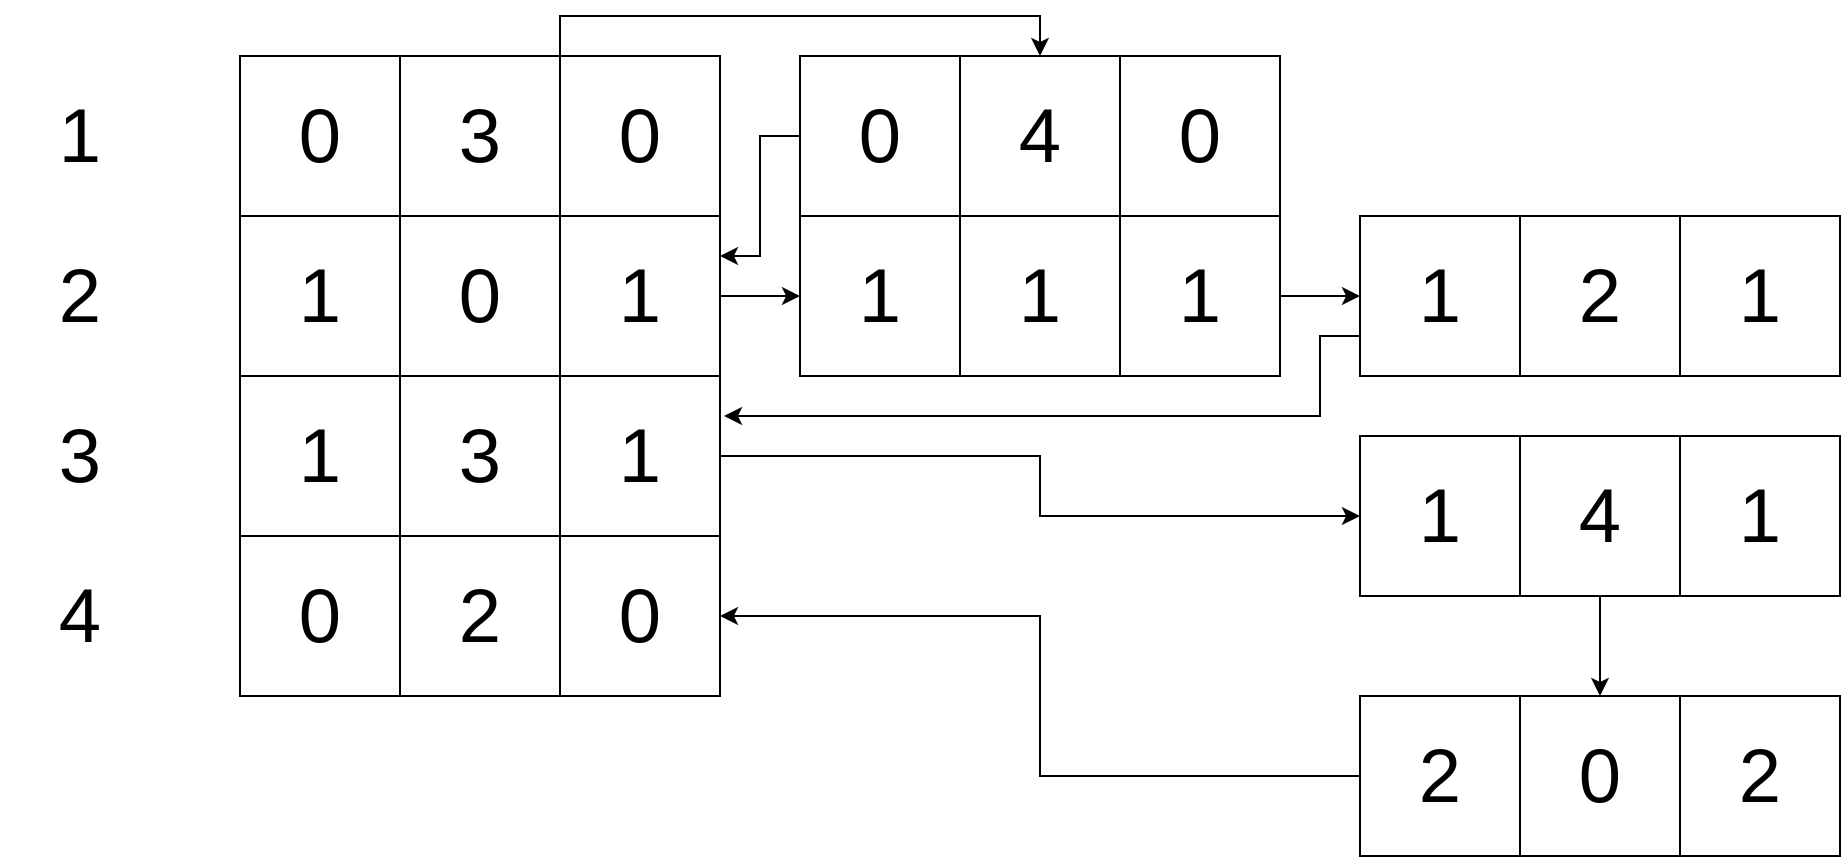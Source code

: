 <mxfile version="13.4.0" type="device"><diagram id="vTXubCDCe4Ae2T6bHhF0" name="Page-1"><mxGraphModel dx="1447" dy="935" grid="1" gridSize="10" guides="1" tooltips="1" connect="1" arrows="1" fold="1" page="1" pageScale="1" pageWidth="850" pageHeight="1100" math="0" shadow="0"><root><mxCell id="0"/><mxCell id="1" parent="0"/><mxCell id="3QjUgCqkTX5YknuhZ8Uz-1" value="" style="whiteSpace=wrap;html=1;aspect=fixed;" vertex="1" parent="1"><mxGeometry x="200" y="160" width="80" height="80" as="geometry"/></mxCell><mxCell id="3QjUgCqkTX5YknuhZ8Uz-4" value="" style="whiteSpace=wrap;html=1;aspect=fixed;" vertex="1" parent="1"><mxGeometry x="280" y="160" width="80" height="80" as="geometry"/></mxCell><mxCell id="3QjUgCqkTX5YknuhZ8Uz-5" value="" style="whiteSpace=wrap;html=1;aspect=fixed;" vertex="1" parent="1"><mxGeometry x="360" y="160" width="80" height="80" as="geometry"/></mxCell><mxCell id="3QjUgCqkTX5YknuhZ8Uz-6" value="" style="whiteSpace=wrap;html=1;aspect=fixed;" vertex="1" parent="1"><mxGeometry x="200" y="240" width="80" height="80" as="geometry"/></mxCell><mxCell id="3QjUgCqkTX5YknuhZ8Uz-7" value="" style="whiteSpace=wrap;html=1;aspect=fixed;" vertex="1" parent="1"><mxGeometry x="280" y="240" width="80" height="80" as="geometry"/></mxCell><mxCell id="3QjUgCqkTX5YknuhZ8Uz-8" value="" style="whiteSpace=wrap;html=1;aspect=fixed;" vertex="1" parent="1"><mxGeometry x="360" y="240" width="80" height="80" as="geometry"/></mxCell><mxCell id="3QjUgCqkTX5YknuhZ8Uz-9" value="" style="whiteSpace=wrap;html=1;aspect=fixed;" vertex="1" parent="1"><mxGeometry x="200" y="320" width="80" height="80" as="geometry"/></mxCell><mxCell id="3QjUgCqkTX5YknuhZ8Uz-10" value="" style="whiteSpace=wrap;html=1;aspect=fixed;" vertex="1" parent="1"><mxGeometry x="280" y="320" width="80" height="80" as="geometry"/></mxCell><mxCell id="3QjUgCqkTX5YknuhZ8Uz-11" value="" style="whiteSpace=wrap;html=1;aspect=fixed;" vertex="1" parent="1"><mxGeometry x="360" y="320" width="80" height="80" as="geometry"/></mxCell><mxCell id="3QjUgCqkTX5YknuhZ8Uz-12" value="" style="whiteSpace=wrap;html=1;aspect=fixed;" vertex="1" parent="1"><mxGeometry x="200" y="400" width="80" height="80" as="geometry"/></mxCell><mxCell id="3QjUgCqkTX5YknuhZ8Uz-13" value="" style="whiteSpace=wrap;html=1;aspect=fixed;" vertex="1" parent="1"><mxGeometry x="280" y="400" width="80" height="80" as="geometry"/></mxCell><mxCell id="3QjUgCqkTX5YknuhZ8Uz-14" value="" style="whiteSpace=wrap;html=1;aspect=fixed;" vertex="1" parent="1"><mxGeometry x="360" y="400" width="80" height="80" as="geometry"/></mxCell><mxCell id="3QjUgCqkTX5YknuhZ8Uz-21" value="1" style="text;html=1;strokeColor=none;fillColor=none;align=center;verticalAlign=middle;whiteSpace=wrap;rounded=0;fontSize=38;" vertex="1" parent="1"><mxGeometry x="80" y="160" width="80" height="80" as="geometry"/></mxCell><mxCell id="3QjUgCqkTX5YknuhZ8Uz-23" value="3" style="text;html=1;strokeColor=none;fillColor=none;align=center;verticalAlign=middle;whiteSpace=wrap;rounded=0;fontSize=38;" vertex="1" parent="1"><mxGeometry x="80" y="320" width="80" height="80" as="geometry"/></mxCell><mxCell id="3QjUgCqkTX5YknuhZ8Uz-24" value="4" style="text;html=1;strokeColor=none;fillColor=none;align=center;verticalAlign=middle;whiteSpace=wrap;rounded=0;fontSize=38;" vertex="1" parent="1"><mxGeometry x="80" y="400" width="80" height="80" as="geometry"/></mxCell><mxCell id="3QjUgCqkTX5YknuhZ8Uz-46" style="edgeStyle=orthogonalEdgeStyle;rounded=0;orthogonalLoop=1;jettySize=auto;html=1;entryX=0.5;entryY=0;entryDx=0;entryDy=0;fontSize=38;" edge="1" parent="1" source="3QjUgCqkTX5YknuhZ8Uz-26" target="3QjUgCqkTX5YknuhZ8Uz-43"><mxGeometry relative="1" as="geometry"><Array as="points"><mxPoint x="360" y="140"/><mxPoint x="600" y="140"/></Array></mxGeometry></mxCell><mxCell id="3QjUgCqkTX5YknuhZ8Uz-26" value="3" style="text;html=1;strokeColor=none;fillColor=none;align=center;verticalAlign=middle;whiteSpace=wrap;rounded=0;fontSize=38;" vertex="1" parent="1"><mxGeometry x="280" y="160" width="80" height="80" as="geometry"/></mxCell><mxCell id="3QjUgCqkTX5YknuhZ8Uz-27" value="0" style="text;html=1;strokeColor=none;fillColor=none;align=center;verticalAlign=middle;whiteSpace=wrap;rounded=0;fontSize=38;" vertex="1" parent="1"><mxGeometry x="200" y="160" width="80" height="80" as="geometry"/></mxCell><mxCell id="3QjUgCqkTX5YknuhZ8Uz-28" value="0" style="text;html=1;strokeColor=none;fillColor=none;align=center;verticalAlign=middle;whiteSpace=wrap;rounded=0;fontSize=38;" vertex="1" parent="1"><mxGeometry x="360" y="160" width="80" height="80" as="geometry"/></mxCell><mxCell id="3QjUgCqkTX5YknuhZ8Uz-29" value="1" style="text;html=1;strokeColor=none;fillColor=none;align=center;verticalAlign=middle;whiteSpace=wrap;rounded=0;fontSize=38;" vertex="1" parent="1"><mxGeometry x="200" y="240" width="80" height="80" as="geometry"/></mxCell><mxCell id="3QjUgCqkTX5YknuhZ8Uz-30" value="0" style="text;html=1;strokeColor=none;fillColor=none;align=center;verticalAlign=middle;whiteSpace=wrap;rounded=0;fontSize=38;" vertex="1" parent="1"><mxGeometry x="280" y="240" width="80" height="80" as="geometry"/></mxCell><mxCell id="3QjUgCqkTX5YknuhZ8Uz-54" style="edgeStyle=orthogonalEdgeStyle;rounded=0;orthogonalLoop=1;jettySize=auto;html=1;entryX=0;entryY=0.5;entryDx=0;entryDy=0;fontSize=38;" edge="1" parent="1" source="3QjUgCqkTX5YknuhZ8Uz-31" target="3QjUgCqkTX5YknuhZ8Uz-50"><mxGeometry relative="1" as="geometry"/></mxCell><mxCell id="3QjUgCqkTX5YknuhZ8Uz-31" value="1" style="text;html=1;strokeColor=none;fillColor=none;align=center;verticalAlign=middle;whiteSpace=wrap;rounded=0;fontSize=38;" vertex="1" parent="1"><mxGeometry x="360" y="240" width="80" height="80" as="geometry"/></mxCell><mxCell id="3QjUgCqkTX5YknuhZ8Uz-33" value="1" style="text;html=1;strokeColor=none;fillColor=none;align=center;verticalAlign=middle;whiteSpace=wrap;rounded=0;fontSize=38;" vertex="1" parent="1"><mxGeometry x="200" y="320" width="80" height="80" as="geometry"/></mxCell><mxCell id="3QjUgCqkTX5YknuhZ8Uz-34" value="3" style="text;html=1;strokeColor=none;fillColor=none;align=center;verticalAlign=middle;whiteSpace=wrap;rounded=0;fontSize=38;" vertex="1" parent="1"><mxGeometry x="280" y="320" width="80" height="80" as="geometry"/></mxCell><mxCell id="3QjUgCqkTX5YknuhZ8Uz-70" style="edgeStyle=orthogonalEdgeStyle;rounded=0;orthogonalLoop=1;jettySize=auto;html=1;entryX=0;entryY=0.5;entryDx=0;entryDy=0;fontSize=38;" edge="1" parent="1" source="3QjUgCqkTX5YknuhZ8Uz-35" target="3QjUgCqkTX5YknuhZ8Uz-67"><mxGeometry relative="1" as="geometry"/></mxCell><mxCell id="3QjUgCqkTX5YknuhZ8Uz-35" value="1" style="text;html=1;strokeColor=none;fillColor=none;align=center;verticalAlign=middle;whiteSpace=wrap;rounded=0;fontSize=38;" vertex="1" parent="1"><mxGeometry x="360" y="320" width="80" height="80" as="geometry"/></mxCell><mxCell id="3QjUgCqkTX5YknuhZ8Uz-36" value="2" style="text;html=1;strokeColor=none;fillColor=none;align=center;verticalAlign=middle;whiteSpace=wrap;rounded=0;fontSize=38;" vertex="1" parent="1"><mxGeometry x="80" y="240" width="80" height="80" as="geometry"/></mxCell><mxCell id="3QjUgCqkTX5YknuhZ8Uz-37" value="0" style="text;html=1;strokeColor=none;fillColor=none;align=center;verticalAlign=middle;whiteSpace=wrap;rounded=0;fontSize=38;" vertex="1" parent="1"><mxGeometry x="200" y="400" width="80" height="80" as="geometry"/></mxCell><mxCell id="3QjUgCqkTX5YknuhZ8Uz-38" value="2" style="text;html=1;strokeColor=none;fillColor=none;align=center;verticalAlign=middle;whiteSpace=wrap;rounded=0;fontSize=38;" vertex="1" parent="1"><mxGeometry x="280" y="400" width="80" height="80" as="geometry"/></mxCell><mxCell id="3QjUgCqkTX5YknuhZ8Uz-39" value="0" style="text;html=1;strokeColor=none;fillColor=none;align=center;verticalAlign=middle;whiteSpace=wrap;rounded=0;fontSize=38;" vertex="1" parent="1"><mxGeometry x="360" y="400" width="80" height="80" as="geometry"/></mxCell><mxCell id="3QjUgCqkTX5YknuhZ8Uz-40" value="" style="whiteSpace=wrap;html=1;aspect=fixed;" vertex="1" parent="1"><mxGeometry x="480" y="160" width="80" height="80" as="geometry"/></mxCell><mxCell id="3QjUgCqkTX5YknuhZ8Uz-41" value="" style="whiteSpace=wrap;html=1;aspect=fixed;" vertex="1" parent="1"><mxGeometry x="560" y="160" width="80" height="80" as="geometry"/></mxCell><mxCell id="3QjUgCqkTX5YknuhZ8Uz-42" value="" style="whiteSpace=wrap;html=1;aspect=fixed;" vertex="1" parent="1"><mxGeometry x="640" y="160" width="80" height="80" as="geometry"/></mxCell><mxCell id="3QjUgCqkTX5YknuhZ8Uz-43" value="4" style="text;html=1;strokeColor=none;fillColor=none;align=center;verticalAlign=middle;whiteSpace=wrap;rounded=0;fontSize=38;" vertex="1" parent="1"><mxGeometry x="560" y="160" width="80" height="80" as="geometry"/></mxCell><mxCell id="3QjUgCqkTX5YknuhZ8Uz-55" style="edgeStyle=orthogonalEdgeStyle;rounded=0;orthogonalLoop=1;jettySize=auto;html=1;entryX=1;entryY=0.25;entryDx=0;entryDy=0;fontSize=38;" edge="1" parent="1" source="3QjUgCqkTX5YknuhZ8Uz-44" target="3QjUgCqkTX5YknuhZ8Uz-31"><mxGeometry relative="1" as="geometry"/></mxCell><mxCell id="3QjUgCqkTX5YknuhZ8Uz-44" value="0" style="text;html=1;strokeColor=none;fillColor=none;align=center;verticalAlign=middle;whiteSpace=wrap;rounded=0;fontSize=38;" vertex="1" parent="1"><mxGeometry x="480" y="160" width="80" height="80" as="geometry"/></mxCell><mxCell id="3QjUgCqkTX5YknuhZ8Uz-45" value="0" style="text;html=1;strokeColor=none;fillColor=none;align=center;verticalAlign=middle;whiteSpace=wrap;rounded=0;fontSize=38;" vertex="1" parent="1"><mxGeometry x="640" y="160" width="80" height="80" as="geometry"/></mxCell><mxCell id="3QjUgCqkTX5YknuhZ8Uz-47" value="" style="whiteSpace=wrap;html=1;aspect=fixed;" vertex="1" parent="1"><mxGeometry x="480" y="240" width="80" height="80" as="geometry"/></mxCell><mxCell id="3QjUgCqkTX5YknuhZ8Uz-48" value="" style="whiteSpace=wrap;html=1;aspect=fixed;" vertex="1" parent="1"><mxGeometry x="560" y="240" width="80" height="80" as="geometry"/></mxCell><mxCell id="3QjUgCqkTX5YknuhZ8Uz-49" value="" style="whiteSpace=wrap;html=1;aspect=fixed;" vertex="1" parent="1"><mxGeometry x="640" y="240" width="80" height="80" as="geometry"/></mxCell><mxCell id="3QjUgCqkTX5YknuhZ8Uz-50" value="1" style="text;html=1;strokeColor=none;fillColor=none;align=center;verticalAlign=middle;whiteSpace=wrap;rounded=0;fontSize=38;" vertex="1" parent="1"><mxGeometry x="480" y="240" width="80" height="80" as="geometry"/></mxCell><mxCell id="3QjUgCqkTX5YknuhZ8Uz-51" value="1" style="text;html=1;strokeColor=none;fillColor=none;align=center;verticalAlign=middle;whiteSpace=wrap;rounded=0;fontSize=38;" vertex="1" parent="1"><mxGeometry x="560" y="240" width="80" height="80" as="geometry"/></mxCell><mxCell id="3QjUgCqkTX5YknuhZ8Uz-62" style="edgeStyle=orthogonalEdgeStyle;rounded=0;orthogonalLoop=1;jettySize=auto;html=1;fontSize=38;" edge="1" parent="1" source="3QjUgCqkTX5YknuhZ8Uz-52" target="3QjUgCqkTX5YknuhZ8Uz-59"><mxGeometry relative="1" as="geometry"/></mxCell><mxCell id="3QjUgCqkTX5YknuhZ8Uz-52" value="1" style="text;html=1;strokeColor=none;fillColor=none;align=center;verticalAlign=middle;whiteSpace=wrap;rounded=0;fontSize=38;" vertex="1" parent="1"><mxGeometry x="640" y="240" width="80" height="80" as="geometry"/></mxCell><mxCell id="3QjUgCqkTX5YknuhZ8Uz-56" value="" style="whiteSpace=wrap;html=1;aspect=fixed;" vertex="1" parent="1"><mxGeometry x="760" y="240" width="80" height="80" as="geometry"/></mxCell><mxCell id="3QjUgCqkTX5YknuhZ8Uz-57" value="" style="whiteSpace=wrap;html=1;aspect=fixed;" vertex="1" parent="1"><mxGeometry x="840" y="240" width="80" height="80" as="geometry"/></mxCell><mxCell id="3QjUgCqkTX5YknuhZ8Uz-58" value="" style="whiteSpace=wrap;html=1;aspect=fixed;" vertex="1" parent="1"><mxGeometry x="920" y="240" width="80" height="80" as="geometry"/></mxCell><mxCell id="3QjUgCqkTX5YknuhZ8Uz-63" style="edgeStyle=orthogonalEdgeStyle;rounded=0;orthogonalLoop=1;jettySize=auto;html=1;exitX=0;exitY=0.75;exitDx=0;exitDy=0;fontSize=38;" edge="1" parent="1" source="3QjUgCqkTX5YknuhZ8Uz-59"><mxGeometry relative="1" as="geometry"><mxPoint x="442" y="340" as="targetPoint"/><Array as="points"><mxPoint x="740" y="300"/><mxPoint x="740" y="340"/></Array></mxGeometry></mxCell><mxCell id="3QjUgCqkTX5YknuhZ8Uz-59" value="1" style="text;html=1;strokeColor=none;fillColor=none;align=center;verticalAlign=middle;whiteSpace=wrap;rounded=0;fontSize=38;" vertex="1" parent="1"><mxGeometry x="760" y="240" width="80" height="80" as="geometry"/></mxCell><mxCell id="3QjUgCqkTX5YknuhZ8Uz-60" value="2" style="text;html=1;strokeColor=none;fillColor=none;align=center;verticalAlign=middle;whiteSpace=wrap;rounded=0;fontSize=38;" vertex="1" parent="1"><mxGeometry x="840" y="240" width="80" height="80" as="geometry"/></mxCell><mxCell id="3QjUgCqkTX5YknuhZ8Uz-61" value="1" style="text;html=1;strokeColor=none;fillColor=none;align=center;verticalAlign=middle;whiteSpace=wrap;rounded=0;fontSize=38;" vertex="1" parent="1"><mxGeometry x="920" y="240" width="80" height="80" as="geometry"/></mxCell><mxCell id="3QjUgCqkTX5YknuhZ8Uz-64" value="" style="whiteSpace=wrap;html=1;aspect=fixed;" vertex="1" parent="1"><mxGeometry x="760" y="350" width="80" height="80" as="geometry"/></mxCell><mxCell id="3QjUgCqkTX5YknuhZ8Uz-65" value="" style="whiteSpace=wrap;html=1;aspect=fixed;" vertex="1" parent="1"><mxGeometry x="840" y="350" width="80" height="80" as="geometry"/></mxCell><mxCell id="3QjUgCqkTX5YknuhZ8Uz-66" value="" style="whiteSpace=wrap;html=1;aspect=fixed;" vertex="1" parent="1"><mxGeometry x="920" y="350" width="80" height="80" as="geometry"/></mxCell><mxCell id="3QjUgCqkTX5YknuhZ8Uz-67" value="1" style="text;html=1;strokeColor=none;fillColor=none;align=center;verticalAlign=middle;whiteSpace=wrap;rounded=0;fontSize=38;" vertex="1" parent="1"><mxGeometry x="760" y="350" width="80" height="80" as="geometry"/></mxCell><mxCell id="3QjUgCqkTX5YknuhZ8Uz-78" style="edgeStyle=orthogonalEdgeStyle;rounded=0;orthogonalLoop=1;jettySize=auto;html=1;entryX=0.5;entryY=0;entryDx=0;entryDy=0;fontSize=38;" edge="1" parent="1" source="3QjUgCqkTX5YknuhZ8Uz-68" target="3QjUgCqkTX5YknuhZ8Uz-76"><mxGeometry relative="1" as="geometry"/></mxCell><mxCell id="3QjUgCqkTX5YknuhZ8Uz-68" value="4" style="text;html=1;strokeColor=none;fillColor=none;align=center;verticalAlign=middle;whiteSpace=wrap;rounded=0;fontSize=38;" vertex="1" parent="1"><mxGeometry x="840" y="350" width="80" height="80" as="geometry"/></mxCell><mxCell id="3QjUgCqkTX5YknuhZ8Uz-69" value="1" style="text;html=1;strokeColor=none;fillColor=none;align=center;verticalAlign=middle;whiteSpace=wrap;rounded=0;fontSize=38;" vertex="1" parent="1"><mxGeometry x="920" y="350" width="80" height="80" as="geometry"/></mxCell><mxCell id="3QjUgCqkTX5YknuhZ8Uz-72" value="" style="whiteSpace=wrap;html=1;aspect=fixed;" vertex="1" parent="1"><mxGeometry x="760" y="480" width="80" height="80" as="geometry"/></mxCell><mxCell id="3QjUgCqkTX5YknuhZ8Uz-73" value="" style="whiteSpace=wrap;html=1;aspect=fixed;" vertex="1" parent="1"><mxGeometry x="840" y="480" width="80" height="80" as="geometry"/></mxCell><mxCell id="3QjUgCqkTX5YknuhZ8Uz-74" value="" style="whiteSpace=wrap;html=1;aspect=fixed;" vertex="1" parent="1"><mxGeometry x="920" y="480" width="80" height="80" as="geometry"/></mxCell><mxCell id="3QjUgCqkTX5YknuhZ8Uz-79" style="edgeStyle=orthogonalEdgeStyle;rounded=0;orthogonalLoop=1;jettySize=auto;html=1;entryX=1;entryY=0.5;entryDx=0;entryDy=0;fontSize=38;" edge="1" parent="1" source="3QjUgCqkTX5YknuhZ8Uz-75" target="3QjUgCqkTX5YknuhZ8Uz-39"><mxGeometry relative="1" as="geometry"/></mxCell><mxCell id="3QjUgCqkTX5YknuhZ8Uz-75" value="2" style="text;html=1;strokeColor=none;fillColor=none;align=center;verticalAlign=middle;whiteSpace=wrap;rounded=0;fontSize=38;" vertex="1" parent="1"><mxGeometry x="760" y="480" width="80" height="80" as="geometry"/></mxCell><mxCell id="3QjUgCqkTX5YknuhZ8Uz-76" value="0" style="text;html=1;strokeColor=none;fillColor=none;align=center;verticalAlign=middle;whiteSpace=wrap;rounded=0;fontSize=38;" vertex="1" parent="1"><mxGeometry x="840" y="480" width="80" height="80" as="geometry"/></mxCell><mxCell id="3QjUgCqkTX5YknuhZ8Uz-77" value="2" style="text;html=1;strokeColor=none;fillColor=none;align=center;verticalAlign=middle;whiteSpace=wrap;rounded=0;fontSize=38;" vertex="1" parent="1"><mxGeometry x="920" y="480" width="80" height="80" as="geometry"/></mxCell></root></mxGraphModel></diagram></mxfile>